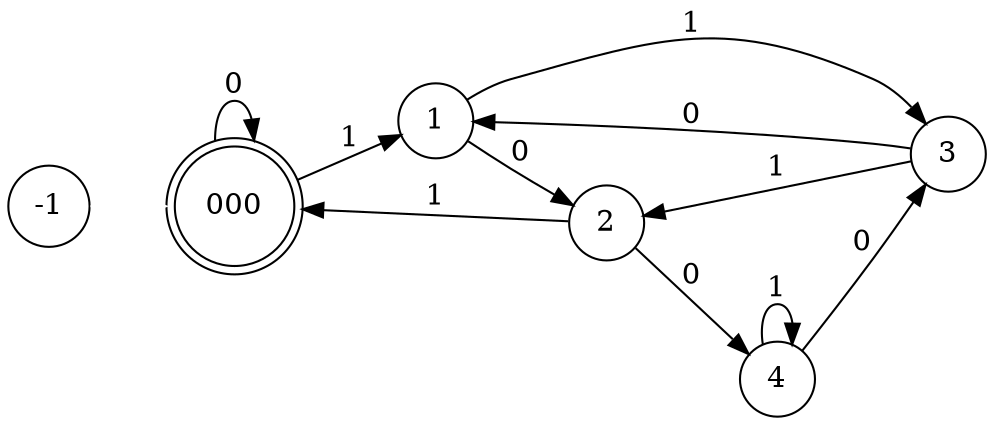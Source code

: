 digraph finite_state_machine {
	rankdir=LR;
	size="8,5"
	node [shape = doublecircle]; 0;
	node [shape = circle];
    
    0 [label = "000"];

    -1 -> 0 [color="white"]
	0 -> 0 [label="0"];
    0 -> 1 [label="1"];
    1 -> 2 [label="0"];
    2 -> 0 [label="1"];
    1 -> 3 [label="1"];
    3 -> 1 [label="0"];
    2 -> 4 [label="0"];
    3 -> 2 [label="1"];
    4 -> 3 [label="0"];
    4 -> 4 [label="1"];
}